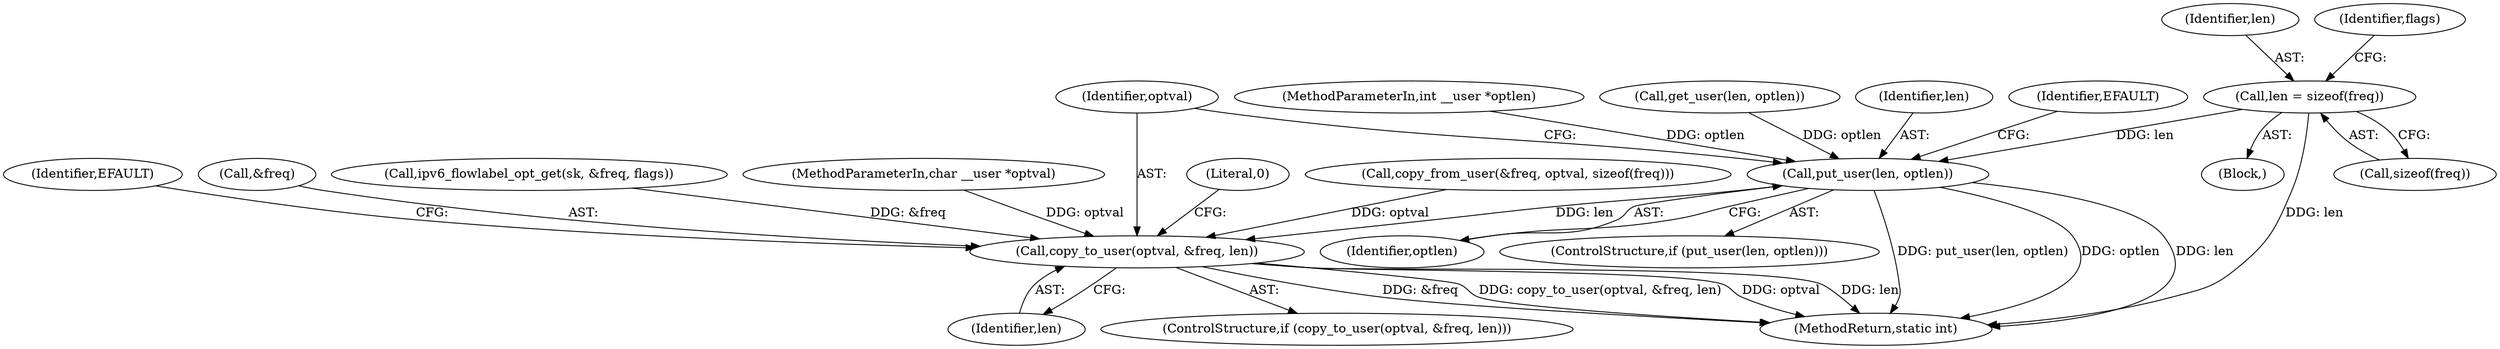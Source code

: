 digraph "0_linux_45f6fad84cc305103b28d73482b344d7f5b76f39_10@API" {
"1000901" [label="(Call,len = sizeof(freq))"];
"1000930" [label="(Call,put_user(len, optlen))"];
"1000937" [label="(Call,copy_to_user(optval, &freq, len))"];
"1000932" [label="(Identifier,optlen)"];
"1000946" [label="(Literal,0)"];
"1000941" [label="(Identifier,len)"];
"1000107" [label="(MethodParameterIn,int __user *optlen)"];
"1000936" [label="(ControlStructure,if (copy_to_user(optval, &freq, len)))"];
"1000902" [label="(Identifier,len)"];
"1000901" [label="(Call,len = sizeof(freq))"];
"1000883" [label="(Call,copy_from_user(&freq, optval, sizeof(freq)))"];
"1000127" [label="(Call,get_user(len, optlen))"];
"1000944" [label="(Identifier,EFAULT)"];
"1000871" [label="(Block,)"];
"1000931" [label="(Identifier,len)"];
"1000935" [label="(Identifier,EFAULT)"];
"1000929" [label="(ControlStructure,if (put_user(len, optlen)))"];
"1000906" [label="(Identifier,flags)"];
"1000938" [label="(Identifier,optval)"];
"1000937" [label="(Call,copy_to_user(optval, &freq, len))"];
"1001032" [label="(MethodReturn,static int)"];
"1000903" [label="(Call,sizeof(freq))"];
"1000939" [label="(Call,&freq)"];
"1000930" [label="(Call,put_user(len, optlen))"];
"1000918" [label="(Call,ipv6_flowlabel_opt_get(sk, &freq, flags))"];
"1000106" [label="(MethodParameterIn,char __user *optval)"];
"1000901" -> "1000871"  [label="AST: "];
"1000901" -> "1000903"  [label="CFG: "];
"1000902" -> "1000901"  [label="AST: "];
"1000903" -> "1000901"  [label="AST: "];
"1000906" -> "1000901"  [label="CFG: "];
"1000901" -> "1001032"  [label="DDG: len"];
"1000901" -> "1000930"  [label="DDG: len"];
"1000930" -> "1000929"  [label="AST: "];
"1000930" -> "1000932"  [label="CFG: "];
"1000931" -> "1000930"  [label="AST: "];
"1000932" -> "1000930"  [label="AST: "];
"1000935" -> "1000930"  [label="CFG: "];
"1000938" -> "1000930"  [label="CFG: "];
"1000930" -> "1001032"  [label="DDG: put_user(len, optlen)"];
"1000930" -> "1001032"  [label="DDG: optlen"];
"1000930" -> "1001032"  [label="DDG: len"];
"1000127" -> "1000930"  [label="DDG: optlen"];
"1000107" -> "1000930"  [label="DDG: optlen"];
"1000930" -> "1000937"  [label="DDG: len"];
"1000937" -> "1000936"  [label="AST: "];
"1000937" -> "1000941"  [label="CFG: "];
"1000938" -> "1000937"  [label="AST: "];
"1000939" -> "1000937"  [label="AST: "];
"1000941" -> "1000937"  [label="AST: "];
"1000944" -> "1000937"  [label="CFG: "];
"1000946" -> "1000937"  [label="CFG: "];
"1000937" -> "1001032"  [label="DDG: &freq"];
"1000937" -> "1001032"  [label="DDG: copy_to_user(optval, &freq, len)"];
"1000937" -> "1001032"  [label="DDG: optval"];
"1000937" -> "1001032"  [label="DDG: len"];
"1000883" -> "1000937"  [label="DDG: optval"];
"1000106" -> "1000937"  [label="DDG: optval"];
"1000918" -> "1000937"  [label="DDG: &freq"];
}

